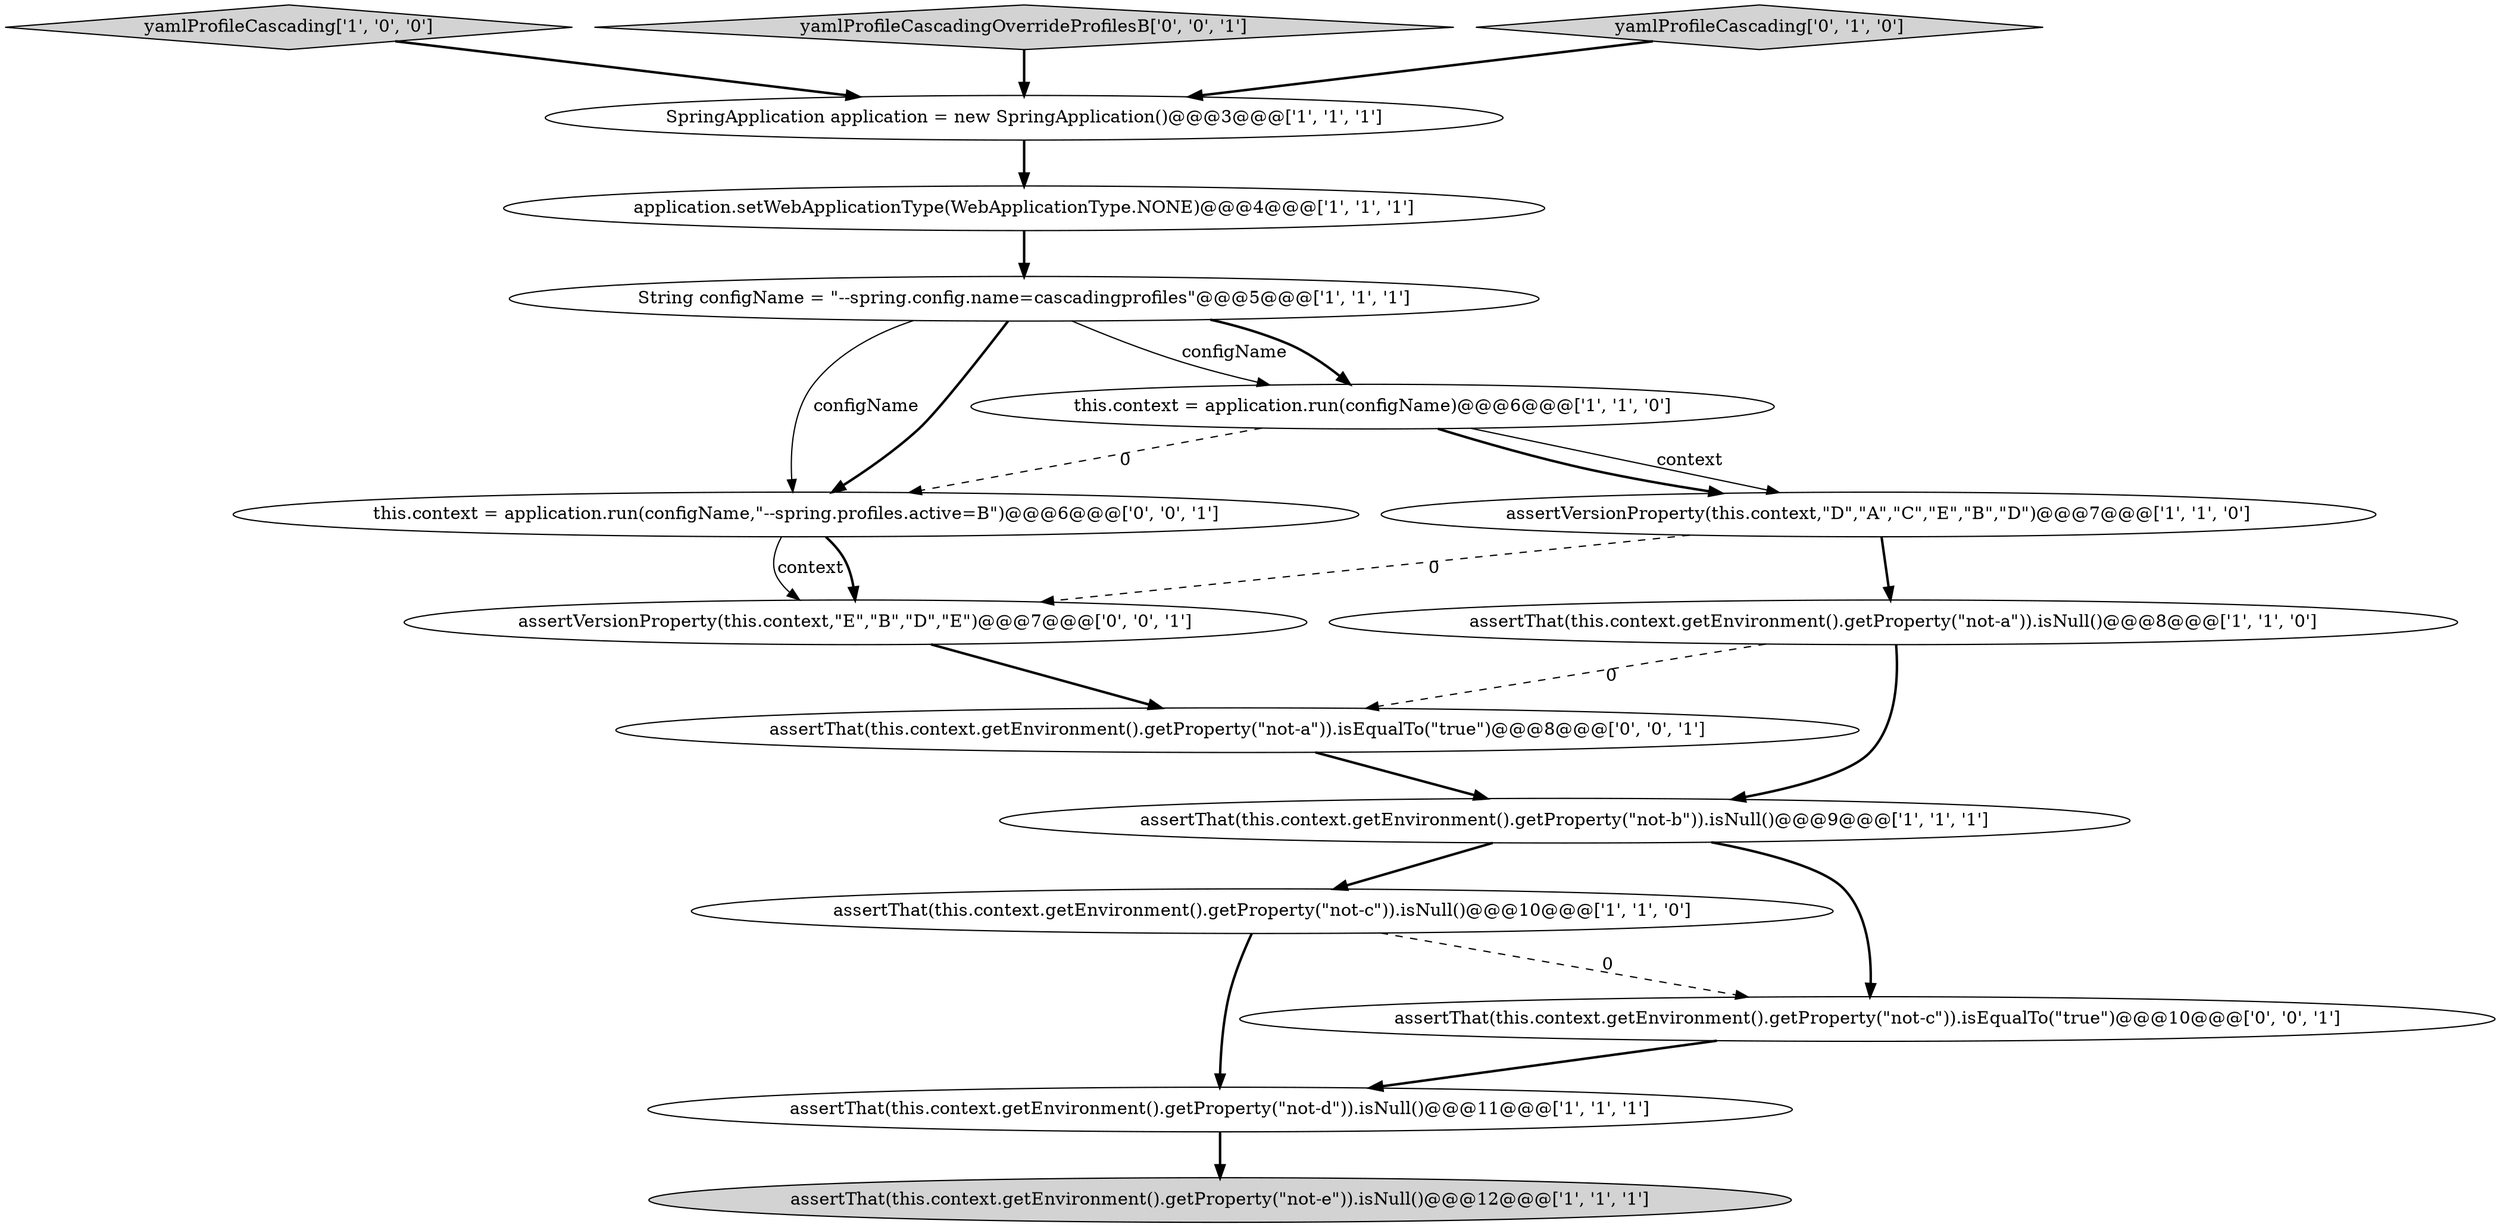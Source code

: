 digraph {
9 [style = filled, label = "yamlProfileCascading['1', '0', '0']", fillcolor = lightgray, shape = diamond image = "AAA0AAABBB1BBB"];
4 [style = filled, label = "assertThat(this.context.getEnvironment().getProperty(\"not-e\")).isNull()@@@12@@@['1', '1', '1']", fillcolor = lightgray, shape = ellipse image = "AAA0AAABBB1BBB"];
7 [style = filled, label = "assertThat(this.context.getEnvironment().getProperty(\"not-c\")).isNull()@@@10@@@['1', '1', '0']", fillcolor = white, shape = ellipse image = "AAA0AAABBB1BBB"];
8 [style = filled, label = "String configName = \"--spring.config.name=cascadingprofiles\"@@@5@@@['1', '1', '1']", fillcolor = white, shape = ellipse image = "AAA0AAABBB1BBB"];
10 [style = filled, label = "assertThat(this.context.getEnvironment().getProperty(\"not-b\")).isNull()@@@9@@@['1', '1', '1']", fillcolor = white, shape = ellipse image = "AAA0AAABBB1BBB"];
13 [style = filled, label = "this.context = application.run(configName,\"--spring.profiles.active=B\")@@@6@@@['0', '0', '1']", fillcolor = white, shape = ellipse image = "AAA0AAABBB3BBB"];
14 [style = filled, label = "assertVersionProperty(this.context,\"E\",\"B\",\"D\",\"E\")@@@7@@@['0', '0', '1']", fillcolor = white, shape = ellipse image = "AAA0AAABBB3BBB"];
16 [style = filled, label = "yamlProfileCascadingOverrideProfilesB['0', '0', '1']", fillcolor = lightgray, shape = diamond image = "AAA0AAABBB3BBB"];
5 [style = filled, label = "this.context = application.run(configName)@@@6@@@['1', '1', '0']", fillcolor = white, shape = ellipse image = "AAA0AAABBB1BBB"];
6 [style = filled, label = "assertVersionProperty(this.context,\"D\",\"A\",\"C\",\"E\",\"B\",\"D\")@@@7@@@['1', '1', '0']", fillcolor = white, shape = ellipse image = "AAA0AAABBB1BBB"];
3 [style = filled, label = "SpringApplication application = new SpringApplication()@@@3@@@['1', '1', '1']", fillcolor = white, shape = ellipse image = "AAA0AAABBB1BBB"];
0 [style = filled, label = "application.setWebApplicationType(WebApplicationType.NONE)@@@4@@@['1', '1', '1']", fillcolor = white, shape = ellipse image = "AAA0AAABBB1BBB"];
12 [style = filled, label = "assertThat(this.context.getEnvironment().getProperty(\"not-a\")).isEqualTo(\"true\")@@@8@@@['0', '0', '1']", fillcolor = white, shape = ellipse image = "AAA0AAABBB3BBB"];
1 [style = filled, label = "assertThat(this.context.getEnvironment().getProperty(\"not-a\")).isNull()@@@8@@@['1', '1', '0']", fillcolor = white, shape = ellipse image = "AAA0AAABBB1BBB"];
11 [style = filled, label = "yamlProfileCascading['0', '1', '0']", fillcolor = lightgray, shape = diamond image = "AAA0AAABBB2BBB"];
15 [style = filled, label = "assertThat(this.context.getEnvironment().getProperty(\"not-c\")).isEqualTo(\"true\")@@@10@@@['0', '0', '1']", fillcolor = white, shape = ellipse image = "AAA0AAABBB3BBB"];
2 [style = filled, label = "assertThat(this.context.getEnvironment().getProperty(\"not-d\")).isNull()@@@11@@@['1', '1', '1']", fillcolor = white, shape = ellipse image = "AAA0AAABBB1BBB"];
5->13 [style = dashed, label="0"];
8->13 [style = solid, label="configName"];
16->3 [style = bold, label=""];
15->2 [style = bold, label=""];
10->15 [style = bold, label=""];
13->14 [style = solid, label="context"];
5->6 [style = solid, label="context"];
6->14 [style = dashed, label="0"];
2->4 [style = bold, label=""];
10->7 [style = bold, label=""];
3->0 [style = bold, label=""];
8->5 [style = solid, label="configName"];
6->1 [style = bold, label=""];
1->12 [style = dashed, label="0"];
12->10 [style = bold, label=""];
5->6 [style = bold, label=""];
8->5 [style = bold, label=""];
11->3 [style = bold, label=""];
7->2 [style = bold, label=""];
14->12 [style = bold, label=""];
0->8 [style = bold, label=""];
7->15 [style = dashed, label="0"];
9->3 [style = bold, label=""];
1->10 [style = bold, label=""];
13->14 [style = bold, label=""];
8->13 [style = bold, label=""];
}
